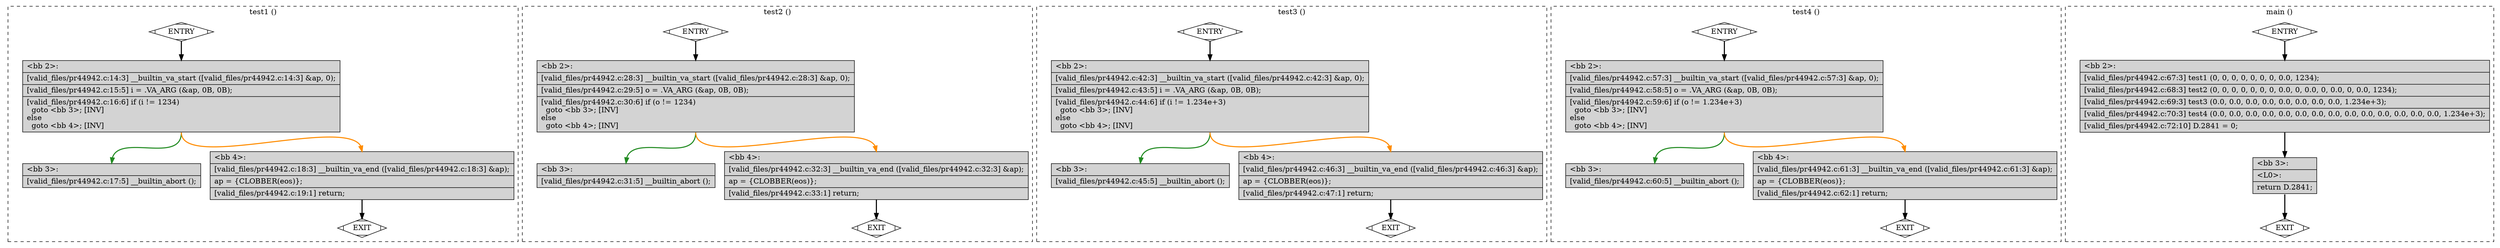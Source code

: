 digraph "a-pr44942.c.015t.cfg" {
overlap=false;
subgraph "cluster_test1" {
	style="dashed";
	color="black";
	label="test1 ()";
	fn_0_basic_block_0 [shape=Mdiamond,style=filled,fillcolor=white,label="ENTRY"];

	fn_0_basic_block_1 [shape=Mdiamond,style=filled,fillcolor=white,label="EXIT"];

	fn_0_basic_block_2 [shape=record,style=filled,fillcolor=lightgrey,label="{\<bb\ 2\>:\l\
|[valid_files/pr44942.c:14:3]\ __builtin_va_start\ ([valid_files/pr44942.c:14:3]\ &ap,\ 0);\l\
|[valid_files/pr44942.c:15:5]\ i\ =\ .VA_ARG\ (&ap,\ 0B,\ 0B);\l\
|[valid_files/pr44942.c:16:6]\ if\ (i\ !=\ 1234)\l\
\ \ goto\ \<bb\ 3\>;\ [INV]\l\
else\l\
\ \ goto\ \<bb\ 4\>;\ [INV]\l\
}"];

	fn_0_basic_block_3 [shape=record,style=filled,fillcolor=lightgrey,label="{\<bb\ 3\>:\l\
|[valid_files/pr44942.c:17:5]\ __builtin_abort\ ();\l\
}"];

	fn_0_basic_block_4 [shape=record,style=filled,fillcolor=lightgrey,label="{\<bb\ 4\>:\l\
|[valid_files/pr44942.c:18:3]\ __builtin_va_end\ ([valid_files/pr44942.c:18:3]\ &ap);\l\
|ap\ =\ \{CLOBBER(eos)\};\l\
|[valid_files/pr44942.c:19:1]\ return;\l\
}"];

	fn_0_basic_block_0:s -> fn_0_basic_block_2:n [style="solid,bold",color=black,weight=100,constraint=true];
	fn_0_basic_block_2:s -> fn_0_basic_block_3:n [style="solid,bold",color=forestgreen,weight=10,constraint=true];
	fn_0_basic_block_2:s -> fn_0_basic_block_4:n [style="solid,bold",color=darkorange,weight=10,constraint=true];
	fn_0_basic_block_4:s -> fn_0_basic_block_1:n [style="solid,bold",color=black,weight=10,constraint=true];
	fn_0_basic_block_0:s -> fn_0_basic_block_1:n [style="invis",constraint=true];
}
subgraph "cluster_test2" {
	style="dashed";
	color="black";
	label="test2 ()";
	fn_1_basic_block_0 [shape=Mdiamond,style=filled,fillcolor=white,label="ENTRY"];

	fn_1_basic_block_1 [shape=Mdiamond,style=filled,fillcolor=white,label="EXIT"];

	fn_1_basic_block_2 [shape=record,style=filled,fillcolor=lightgrey,label="{\<bb\ 2\>:\l\
|[valid_files/pr44942.c:28:3]\ __builtin_va_start\ ([valid_files/pr44942.c:28:3]\ &ap,\ 0);\l\
|[valid_files/pr44942.c:29:5]\ o\ =\ .VA_ARG\ (&ap,\ 0B,\ 0B);\l\
|[valid_files/pr44942.c:30:6]\ if\ (o\ !=\ 1234)\l\
\ \ goto\ \<bb\ 3\>;\ [INV]\l\
else\l\
\ \ goto\ \<bb\ 4\>;\ [INV]\l\
}"];

	fn_1_basic_block_3 [shape=record,style=filled,fillcolor=lightgrey,label="{\<bb\ 3\>:\l\
|[valid_files/pr44942.c:31:5]\ __builtin_abort\ ();\l\
}"];

	fn_1_basic_block_4 [shape=record,style=filled,fillcolor=lightgrey,label="{\<bb\ 4\>:\l\
|[valid_files/pr44942.c:32:3]\ __builtin_va_end\ ([valid_files/pr44942.c:32:3]\ &ap);\l\
|ap\ =\ \{CLOBBER(eos)\};\l\
|[valid_files/pr44942.c:33:1]\ return;\l\
}"];

	fn_1_basic_block_0:s -> fn_1_basic_block_2:n [style="solid,bold",color=black,weight=100,constraint=true];
	fn_1_basic_block_2:s -> fn_1_basic_block_3:n [style="solid,bold",color=forestgreen,weight=10,constraint=true];
	fn_1_basic_block_2:s -> fn_1_basic_block_4:n [style="solid,bold",color=darkorange,weight=10,constraint=true];
	fn_1_basic_block_4:s -> fn_1_basic_block_1:n [style="solid,bold",color=black,weight=10,constraint=true];
	fn_1_basic_block_0:s -> fn_1_basic_block_1:n [style="invis",constraint=true];
}
subgraph "cluster_test3" {
	style="dashed";
	color="black";
	label="test3 ()";
	fn_2_basic_block_0 [shape=Mdiamond,style=filled,fillcolor=white,label="ENTRY"];

	fn_2_basic_block_1 [shape=Mdiamond,style=filled,fillcolor=white,label="EXIT"];

	fn_2_basic_block_2 [shape=record,style=filled,fillcolor=lightgrey,label="{\<bb\ 2\>:\l\
|[valid_files/pr44942.c:42:3]\ __builtin_va_start\ ([valid_files/pr44942.c:42:3]\ &ap,\ 0);\l\
|[valid_files/pr44942.c:43:5]\ i\ =\ .VA_ARG\ (&ap,\ 0B,\ 0B);\l\
|[valid_files/pr44942.c:44:6]\ if\ (i\ !=\ 1.234e+3)\l\
\ \ goto\ \<bb\ 3\>;\ [INV]\l\
else\l\
\ \ goto\ \<bb\ 4\>;\ [INV]\l\
}"];

	fn_2_basic_block_3 [shape=record,style=filled,fillcolor=lightgrey,label="{\<bb\ 3\>:\l\
|[valid_files/pr44942.c:45:5]\ __builtin_abort\ ();\l\
}"];

	fn_2_basic_block_4 [shape=record,style=filled,fillcolor=lightgrey,label="{\<bb\ 4\>:\l\
|[valid_files/pr44942.c:46:3]\ __builtin_va_end\ ([valid_files/pr44942.c:46:3]\ &ap);\l\
|ap\ =\ \{CLOBBER(eos)\};\l\
|[valid_files/pr44942.c:47:1]\ return;\l\
}"];

	fn_2_basic_block_0:s -> fn_2_basic_block_2:n [style="solid,bold",color=black,weight=100,constraint=true];
	fn_2_basic_block_2:s -> fn_2_basic_block_3:n [style="solid,bold",color=forestgreen,weight=10,constraint=true];
	fn_2_basic_block_2:s -> fn_2_basic_block_4:n [style="solid,bold",color=darkorange,weight=10,constraint=true];
	fn_2_basic_block_4:s -> fn_2_basic_block_1:n [style="solid,bold",color=black,weight=10,constraint=true];
	fn_2_basic_block_0:s -> fn_2_basic_block_1:n [style="invis",constraint=true];
}
subgraph "cluster_test4" {
	style="dashed";
	color="black";
	label="test4 ()";
	fn_3_basic_block_0 [shape=Mdiamond,style=filled,fillcolor=white,label="ENTRY"];

	fn_3_basic_block_1 [shape=Mdiamond,style=filled,fillcolor=white,label="EXIT"];

	fn_3_basic_block_2 [shape=record,style=filled,fillcolor=lightgrey,label="{\<bb\ 2\>:\l\
|[valid_files/pr44942.c:57:3]\ __builtin_va_start\ ([valid_files/pr44942.c:57:3]\ &ap,\ 0);\l\
|[valid_files/pr44942.c:58:5]\ o\ =\ .VA_ARG\ (&ap,\ 0B,\ 0B);\l\
|[valid_files/pr44942.c:59:6]\ if\ (o\ !=\ 1.234e+3)\l\
\ \ goto\ \<bb\ 3\>;\ [INV]\l\
else\l\
\ \ goto\ \<bb\ 4\>;\ [INV]\l\
}"];

	fn_3_basic_block_3 [shape=record,style=filled,fillcolor=lightgrey,label="{\<bb\ 3\>:\l\
|[valid_files/pr44942.c:60:5]\ __builtin_abort\ ();\l\
}"];

	fn_3_basic_block_4 [shape=record,style=filled,fillcolor=lightgrey,label="{\<bb\ 4\>:\l\
|[valid_files/pr44942.c:61:3]\ __builtin_va_end\ ([valid_files/pr44942.c:61:3]\ &ap);\l\
|ap\ =\ \{CLOBBER(eos)\};\l\
|[valid_files/pr44942.c:62:1]\ return;\l\
}"];

	fn_3_basic_block_0:s -> fn_3_basic_block_2:n [style="solid,bold",color=black,weight=100,constraint=true];
	fn_3_basic_block_2:s -> fn_3_basic_block_3:n [style="solid,bold",color=forestgreen,weight=10,constraint=true];
	fn_3_basic_block_2:s -> fn_3_basic_block_4:n [style="solid,bold",color=darkorange,weight=10,constraint=true];
	fn_3_basic_block_4:s -> fn_3_basic_block_1:n [style="solid,bold",color=black,weight=10,constraint=true];
	fn_3_basic_block_0:s -> fn_3_basic_block_1:n [style="invis",constraint=true];
}
subgraph "cluster_main" {
	style="dashed";
	color="black";
	label="main ()";
	fn_4_basic_block_0 [shape=Mdiamond,style=filled,fillcolor=white,label="ENTRY"];

	fn_4_basic_block_1 [shape=Mdiamond,style=filled,fillcolor=white,label="EXIT"];

	fn_4_basic_block_2 [shape=record,style=filled,fillcolor=lightgrey,label="{\<bb\ 2\>:\l\
|[valid_files/pr44942.c:67:3]\ test1\ (0,\ 0,\ 0,\ 0,\ 0,\ 0,\ 0,\ 0.0,\ 1234);\l\
|[valid_files/pr44942.c:68:3]\ test2\ (0,\ 0,\ 0,\ 0,\ 0,\ 0,\ 0,\ 0.0,\ 0,\ 0.0,\ 0,\ 0.0,\ 0,\ 0.0,\ 1234);\l\
|[valid_files/pr44942.c:69:3]\ test3\ (0.0,\ 0.0,\ 0.0,\ 0.0,\ 0.0,\ 0.0,\ 0.0,\ 0.0,\ 1.234e+3);\l\
|[valid_files/pr44942.c:70:3]\ test4\ (0.0,\ 0.0,\ 0.0,\ 0.0,\ 0.0,\ 0.0,\ 0.0,\ 0.0,\ 0.0,\ 0.0,\ 0.0,\ 0.0,\ 0.0,\ 0.0,\ 1.234e+3);\l\
|[valid_files/pr44942.c:72:10]\ D.2841\ =\ 0;\l\
}"];

	fn_4_basic_block_3 [shape=record,style=filled,fillcolor=lightgrey,label="{\<bb\ 3\>:\l\
|\<L0\>:\l\
|return\ D.2841;\l\
}"];

	fn_4_basic_block_0:s -> fn_4_basic_block_2:n [style="solid,bold",color=black,weight=100,constraint=true];
	fn_4_basic_block_2:s -> fn_4_basic_block_3:n [style="solid,bold",color=black,weight=100,constraint=true];
	fn_4_basic_block_3:s -> fn_4_basic_block_1:n [style="solid,bold",color=black,weight=10,constraint=true];
	fn_4_basic_block_0:s -> fn_4_basic_block_1:n [style="invis",constraint=true];
}
}
